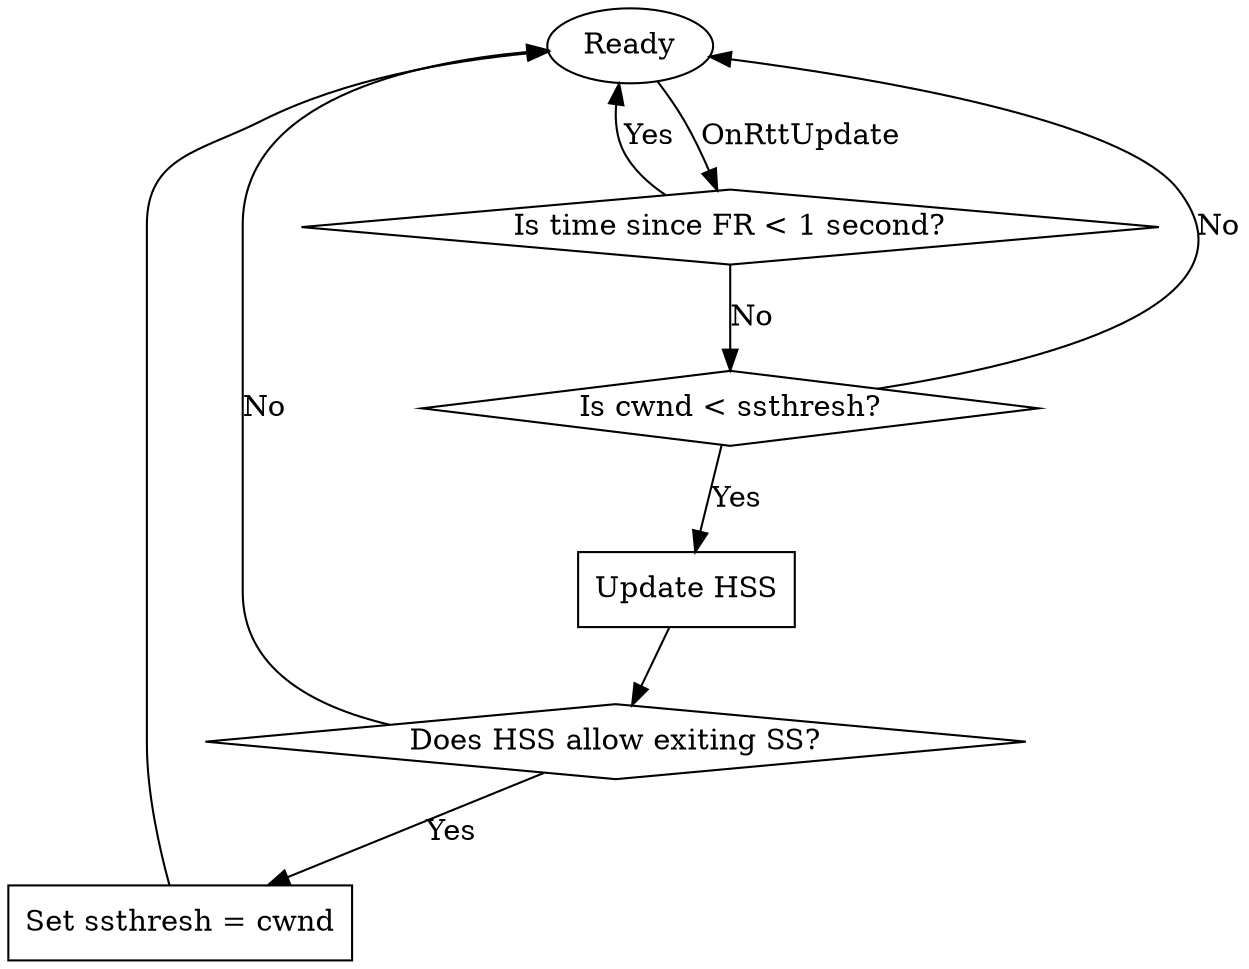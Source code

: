 digraph sliq_cubic_onrttupdate {
    redy [ shape = ellipse, label = "Ready" ];
    blk1 [ shape = box,     label = "Update HSS" ];
    blk2 [ shape = box,     label = "Set ssthresh = cwnd" ];
    dsc1 [ shape = diamond, label = "Is time since FR < 1 second?" ];
    dsc2 [ shape = diamond, label = "Is cwnd < ssthresh?" ];
    dsc3 [ shape = diamond, label = "Does HSS allow exiting SS?" ];

    redy -> dsc1 [ label = "OnRttUpdate" ];
    dsc1 -> redy [ label = "Yes" ];
    dsc1 -> dsc2 [ label = "No" ];
    dsc2 -> blk1 [ label = "Yes" ];
    dsc2 -> redy [ label = "No" ];
    blk1 -> dsc3;
    dsc3 -> blk2 [ label = "Yes" ];
    dsc3 -> redy [ label = "No" ];
    blk2 -> redy;
}
